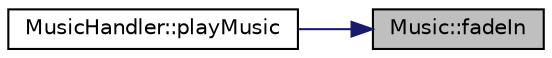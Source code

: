 digraph "Music::fadeIn"
{
 // INTERACTIVE_SVG=YES
 // LATEX_PDF_SIZE
  edge [fontname="Helvetica",fontsize="10",labelfontname="Helvetica",labelfontsize="10"];
  node [fontname="Helvetica",fontsize="10",shape=record];
  rankdir="RL";
  Node1 [label="Music::fadeIn",height=0.2,width=0.4,color="black", fillcolor="grey75", style="filled", fontcolor="black",tooltip=" "];
  Node1 -> Node2 [dir="back",color="midnightblue",fontsize="10",style="solid",fontname="Helvetica"];
  Node2 [label="MusicHandler::playMusic",height=0.2,width=0.4,color="black", fillcolor="white", style="filled",URL="$d7/d5a/class_music_handler.html#a078eebca6fb9f9ef1dbdc2481672bb41",tooltip=" "];
}

